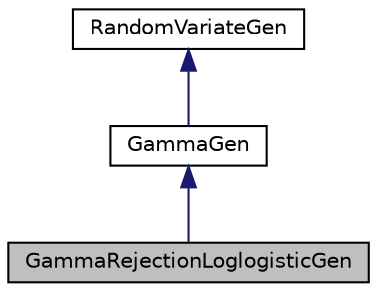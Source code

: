 digraph "GammaRejectionLoglogisticGen"
{
 // INTERACTIVE_SVG=YES
  bgcolor="transparent";
  edge [fontname="Helvetica",fontsize="10",labelfontname="Helvetica",labelfontsize="10"];
  node [fontname="Helvetica",fontsize="10",shape=record];
  Node0 [label="GammaRejectionLoglogisticGen",height=0.2,width=0.4,color="black", fillcolor="grey75", style="filled", fontcolor="black"];
  Node1 -> Node0 [dir="back",color="midnightblue",fontsize="10",style="solid",fontname="Helvetica"];
  Node1 [label="GammaGen",height=0.2,width=0.4,color="black",URL="$classumontreal_1_1ssj_1_1randvar_1_1GammaGen.html",tooltip="This class implements random variate generators for the gamma distribution. "];
  Node2 -> Node1 [dir="back",color="midnightblue",fontsize="10",style="solid",fontname="Helvetica"];
  Node2 [label="RandomVariateGen",height=0.2,width=0.4,color="black",URL="$classumontreal_1_1ssj_1_1randvar_1_1RandomVariateGen.html",tooltip="This is the base class for all random variate generators over the real line. "];
}
